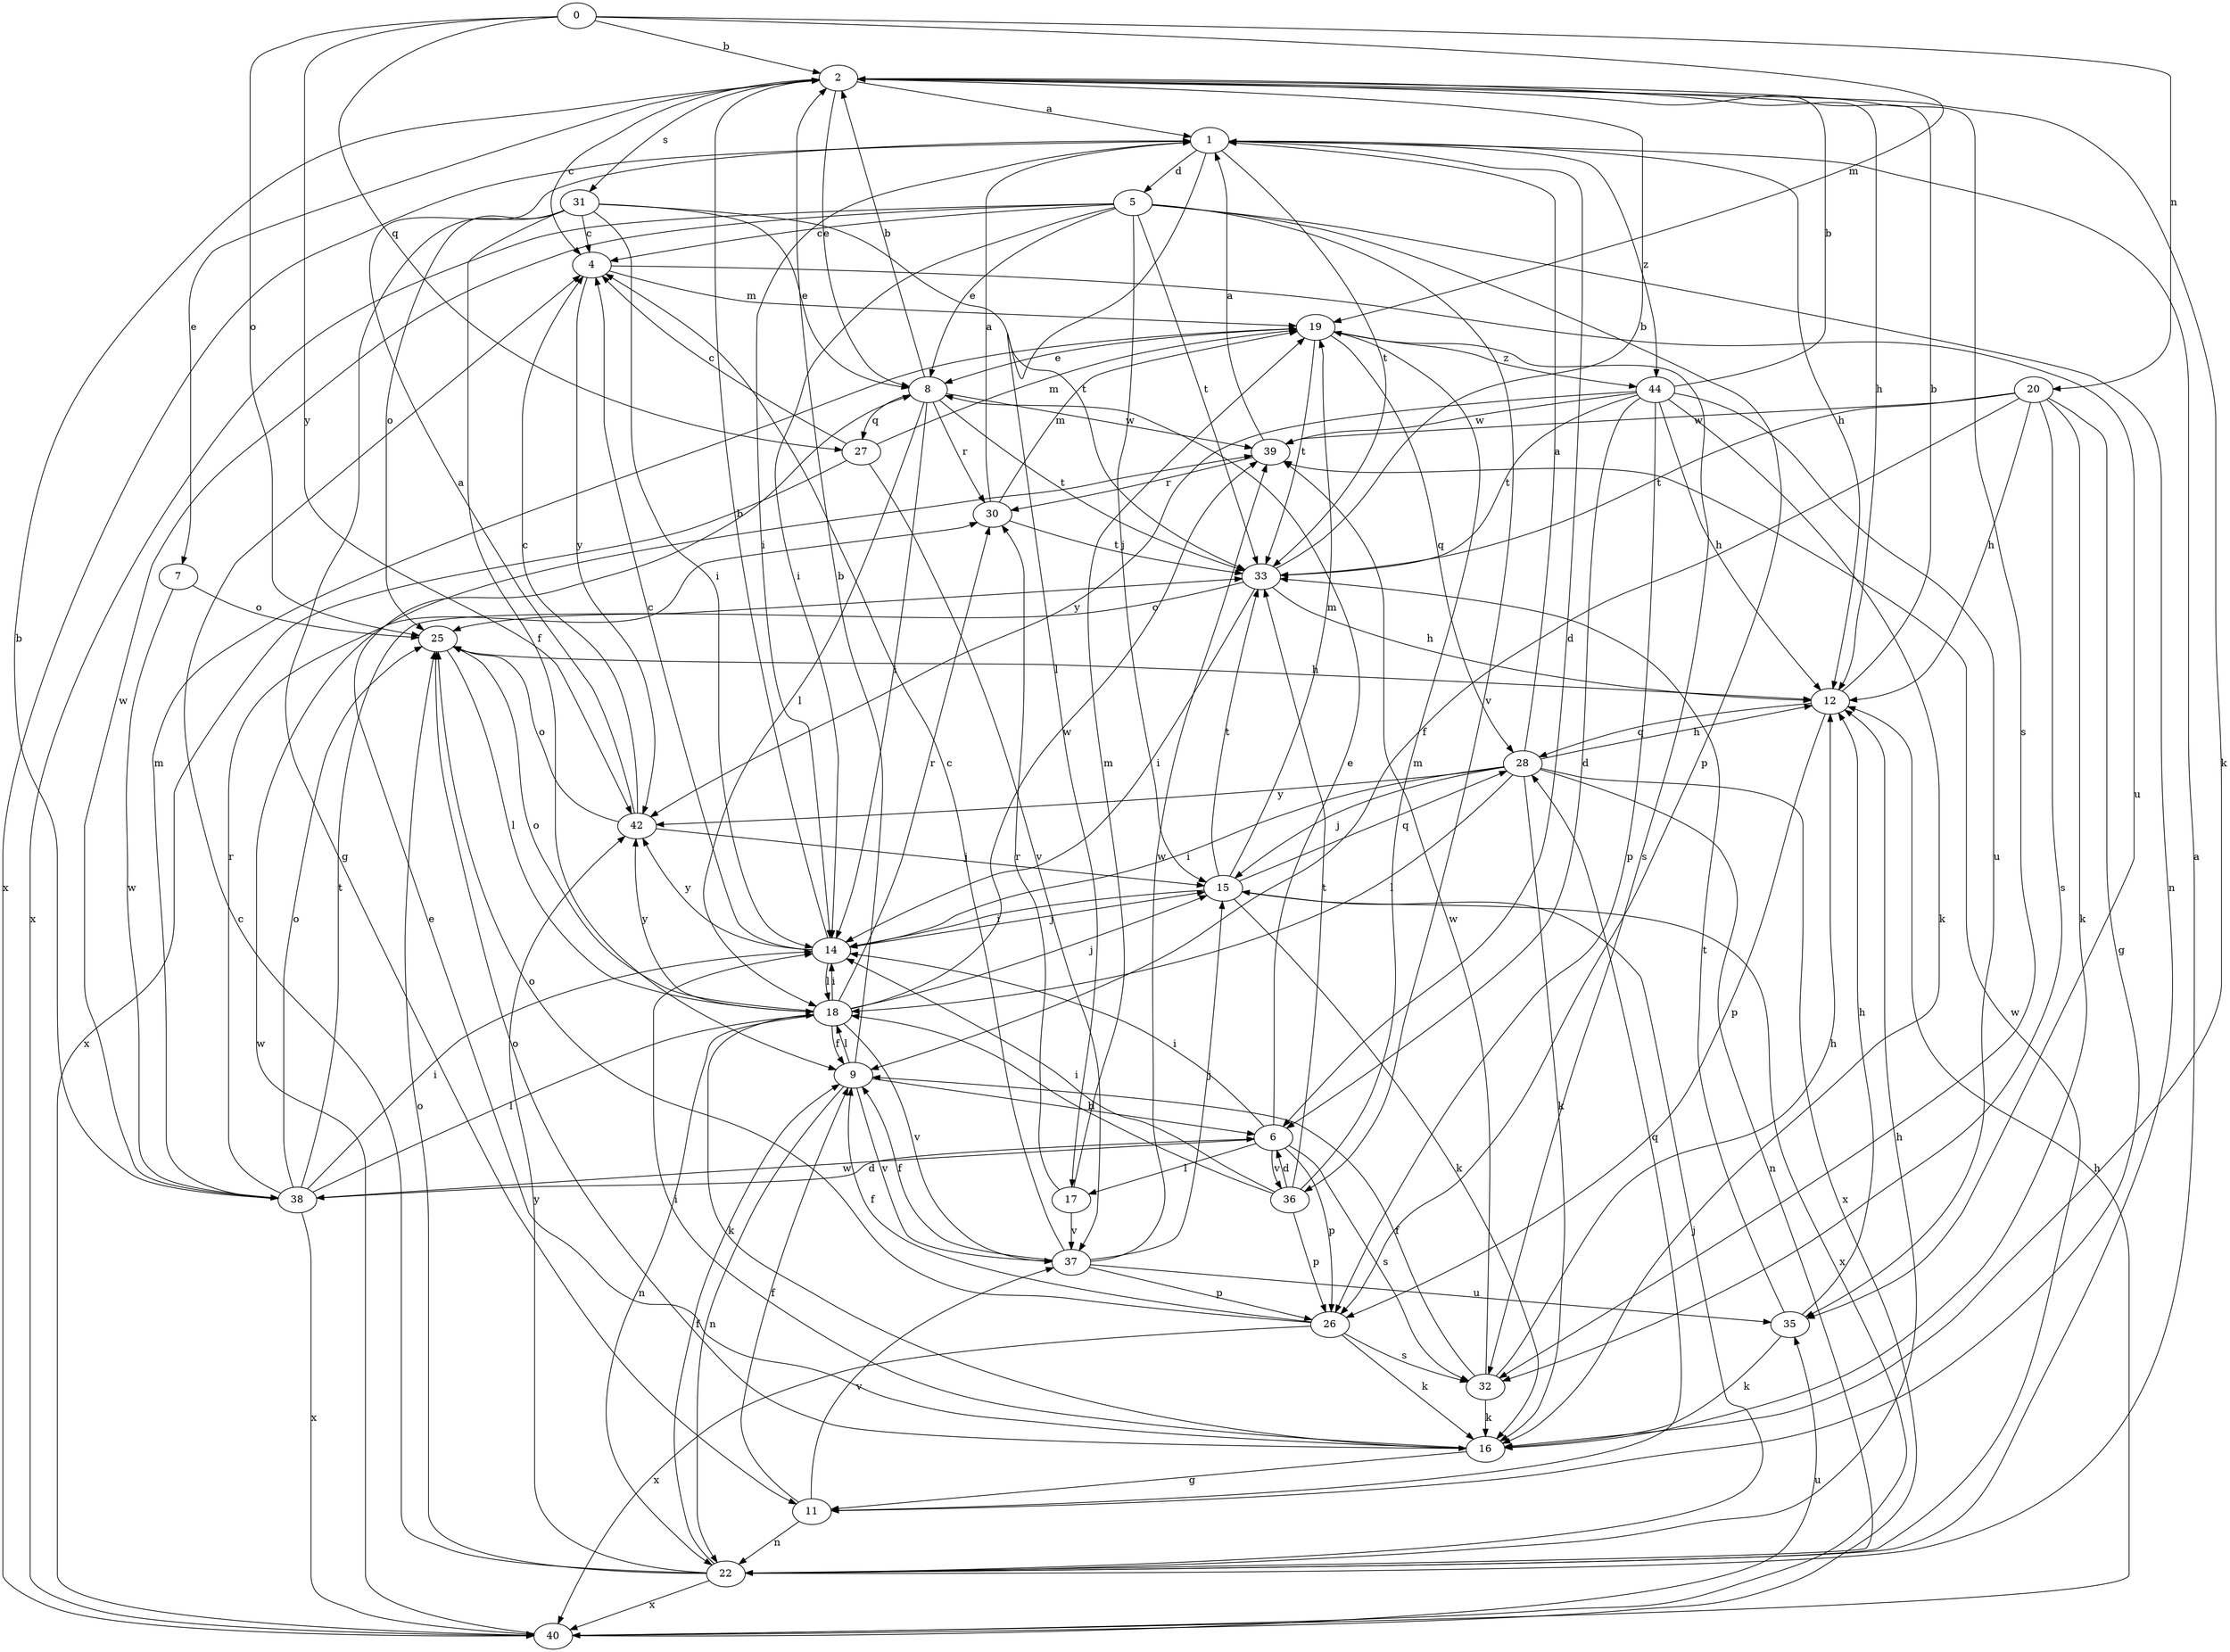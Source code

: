 strict digraph  {
0;
1;
2;
4;
5;
6;
7;
8;
9;
11;
12;
14;
15;
16;
17;
18;
19;
20;
22;
25;
26;
27;
28;
30;
31;
32;
33;
35;
36;
37;
38;
39;
40;
42;
44;
0 -> 2  [label=b];
0 -> 19  [label=m];
0 -> 20  [label=n];
0 -> 25  [label=o];
0 -> 27  [label=q];
0 -> 42  [label=y];
1 -> 5  [label=d];
1 -> 6  [label=d];
1 -> 12  [label=h];
1 -> 14  [label=i];
1 -> 17  [label=l];
1 -> 33  [label=t];
1 -> 40  [label=x];
1 -> 44  [label=z];
2 -> 1  [label=a];
2 -> 4  [label=c];
2 -> 7  [label=e];
2 -> 8  [label=e];
2 -> 12  [label=h];
2 -> 16  [label=k];
2 -> 31  [label=s];
2 -> 32  [label=s];
4 -> 19  [label=m];
4 -> 35  [label=u];
4 -> 42  [label=y];
5 -> 4  [label=c];
5 -> 8  [label=e];
5 -> 14  [label=i];
5 -> 15  [label=j];
5 -> 22  [label=n];
5 -> 26  [label=p];
5 -> 33  [label=t];
5 -> 36  [label=v];
5 -> 38  [label=w];
5 -> 40  [label=x];
6 -> 8  [label=e];
6 -> 14  [label=i];
6 -> 17  [label=l];
6 -> 26  [label=p];
6 -> 32  [label=s];
6 -> 36  [label=v];
6 -> 38  [label=w];
7 -> 25  [label=o];
7 -> 38  [label=w];
8 -> 2  [label=b];
8 -> 14  [label=i];
8 -> 18  [label=l];
8 -> 27  [label=q];
8 -> 30  [label=r];
8 -> 33  [label=t];
8 -> 39  [label=w];
9 -> 2  [label=b];
9 -> 6  [label=d];
9 -> 18  [label=l];
9 -> 22  [label=n];
9 -> 37  [label=v];
11 -> 9  [label=f];
11 -> 22  [label=n];
11 -> 28  [label=q];
11 -> 37  [label=v];
12 -> 2  [label=b];
12 -> 26  [label=p];
12 -> 28  [label=q];
14 -> 2  [label=b];
14 -> 4  [label=c];
14 -> 15  [label=j];
14 -> 18  [label=l];
14 -> 42  [label=y];
15 -> 14  [label=i];
15 -> 16  [label=k];
15 -> 19  [label=m];
15 -> 28  [label=q];
15 -> 33  [label=t];
15 -> 40  [label=x];
16 -> 8  [label=e];
16 -> 11  [label=g];
16 -> 14  [label=i];
16 -> 25  [label=o];
17 -> 19  [label=m];
17 -> 30  [label=r];
17 -> 37  [label=v];
18 -> 9  [label=f];
18 -> 14  [label=i];
18 -> 15  [label=j];
18 -> 16  [label=k];
18 -> 22  [label=n];
18 -> 25  [label=o];
18 -> 30  [label=r];
18 -> 37  [label=v];
18 -> 39  [label=w];
18 -> 42  [label=y];
19 -> 8  [label=e];
19 -> 28  [label=q];
19 -> 32  [label=s];
19 -> 33  [label=t];
19 -> 44  [label=z];
20 -> 9  [label=f];
20 -> 11  [label=g];
20 -> 12  [label=h];
20 -> 16  [label=k];
20 -> 32  [label=s];
20 -> 33  [label=t];
20 -> 39  [label=w];
22 -> 1  [label=a];
22 -> 4  [label=c];
22 -> 9  [label=f];
22 -> 12  [label=h];
22 -> 15  [label=j];
22 -> 25  [label=o];
22 -> 39  [label=w];
22 -> 40  [label=x];
22 -> 42  [label=y];
25 -> 12  [label=h];
25 -> 18  [label=l];
26 -> 9  [label=f];
26 -> 16  [label=k];
26 -> 25  [label=o];
26 -> 32  [label=s];
26 -> 40  [label=x];
27 -> 4  [label=c];
27 -> 19  [label=m];
27 -> 37  [label=v];
27 -> 40  [label=x];
28 -> 1  [label=a];
28 -> 12  [label=h];
28 -> 14  [label=i];
28 -> 15  [label=j];
28 -> 16  [label=k];
28 -> 18  [label=l];
28 -> 22  [label=n];
28 -> 40  [label=x];
28 -> 42  [label=y];
30 -> 1  [label=a];
30 -> 19  [label=m];
30 -> 33  [label=t];
31 -> 4  [label=c];
31 -> 8  [label=e];
31 -> 9  [label=f];
31 -> 11  [label=g];
31 -> 14  [label=i];
31 -> 25  [label=o];
31 -> 33  [label=t];
32 -> 9  [label=f];
32 -> 12  [label=h];
32 -> 16  [label=k];
32 -> 39  [label=w];
33 -> 2  [label=b];
33 -> 12  [label=h];
33 -> 14  [label=i];
33 -> 25  [label=o];
35 -> 12  [label=h];
35 -> 16  [label=k];
35 -> 33  [label=t];
36 -> 6  [label=d];
36 -> 14  [label=i];
36 -> 18  [label=l];
36 -> 19  [label=m];
36 -> 26  [label=p];
36 -> 33  [label=t];
37 -> 4  [label=c];
37 -> 9  [label=f];
37 -> 15  [label=j];
37 -> 26  [label=p];
37 -> 35  [label=u];
37 -> 39  [label=w];
38 -> 2  [label=b];
38 -> 6  [label=d];
38 -> 14  [label=i];
38 -> 18  [label=l];
38 -> 19  [label=m];
38 -> 25  [label=o];
38 -> 30  [label=r];
38 -> 33  [label=t];
38 -> 40  [label=x];
39 -> 1  [label=a];
39 -> 30  [label=r];
40 -> 12  [label=h];
40 -> 35  [label=u];
40 -> 39  [label=w];
42 -> 1  [label=a];
42 -> 4  [label=c];
42 -> 15  [label=j];
42 -> 25  [label=o];
44 -> 2  [label=b];
44 -> 6  [label=d];
44 -> 12  [label=h];
44 -> 16  [label=k];
44 -> 26  [label=p];
44 -> 33  [label=t];
44 -> 35  [label=u];
44 -> 39  [label=w];
44 -> 42  [label=y];
}
